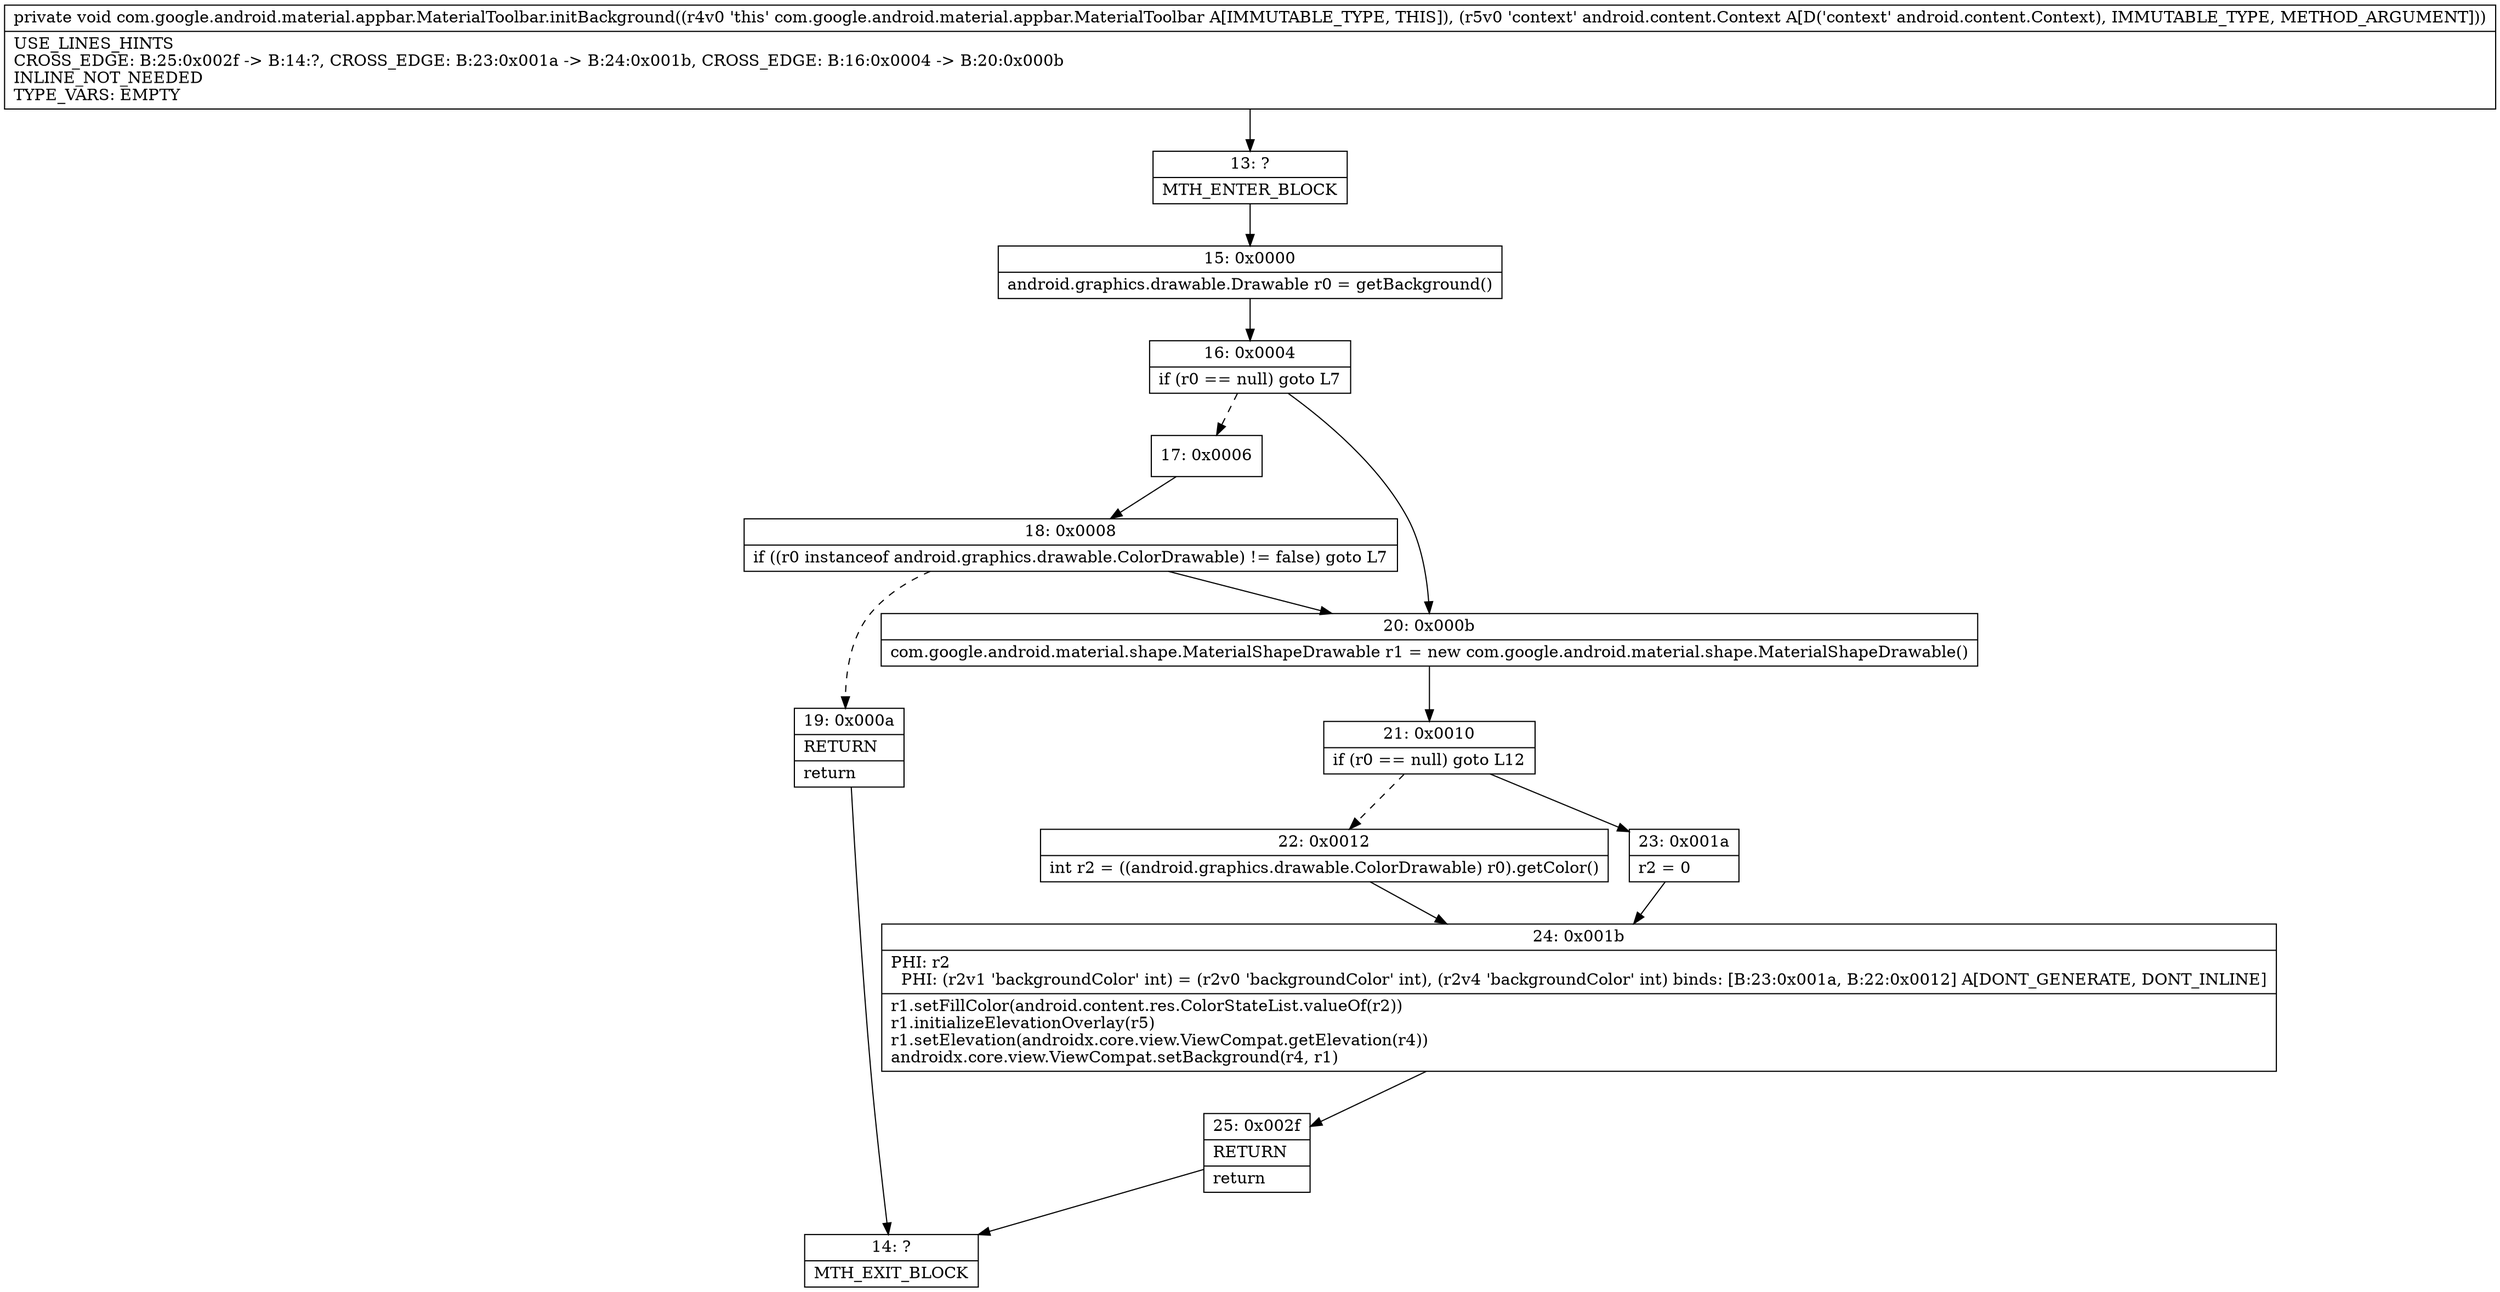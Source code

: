 digraph "CFG forcom.google.android.material.appbar.MaterialToolbar.initBackground(Landroid\/content\/Context;)V" {
Node_13 [shape=record,label="{13\:\ ?|MTH_ENTER_BLOCK\l}"];
Node_15 [shape=record,label="{15\:\ 0x0000|android.graphics.drawable.Drawable r0 = getBackground()\l}"];
Node_16 [shape=record,label="{16\:\ 0x0004|if (r0 == null) goto L7\l}"];
Node_17 [shape=record,label="{17\:\ 0x0006}"];
Node_18 [shape=record,label="{18\:\ 0x0008|if ((r0 instanceof android.graphics.drawable.ColorDrawable) != false) goto L7\l}"];
Node_19 [shape=record,label="{19\:\ 0x000a|RETURN\l|return\l}"];
Node_14 [shape=record,label="{14\:\ ?|MTH_EXIT_BLOCK\l}"];
Node_20 [shape=record,label="{20\:\ 0x000b|com.google.android.material.shape.MaterialShapeDrawable r1 = new com.google.android.material.shape.MaterialShapeDrawable()\l}"];
Node_21 [shape=record,label="{21\:\ 0x0010|if (r0 == null) goto L12\l}"];
Node_22 [shape=record,label="{22\:\ 0x0012|int r2 = ((android.graphics.drawable.ColorDrawable) r0).getColor()\l}"];
Node_24 [shape=record,label="{24\:\ 0x001b|PHI: r2 \l  PHI: (r2v1 'backgroundColor' int) = (r2v0 'backgroundColor' int), (r2v4 'backgroundColor' int) binds: [B:23:0x001a, B:22:0x0012] A[DONT_GENERATE, DONT_INLINE]\l|r1.setFillColor(android.content.res.ColorStateList.valueOf(r2))\lr1.initializeElevationOverlay(r5)\lr1.setElevation(androidx.core.view.ViewCompat.getElevation(r4))\landroidx.core.view.ViewCompat.setBackground(r4, r1)\l}"];
Node_25 [shape=record,label="{25\:\ 0x002f|RETURN\l|return\l}"];
Node_23 [shape=record,label="{23\:\ 0x001a|r2 = 0\l}"];
MethodNode[shape=record,label="{private void com.google.android.material.appbar.MaterialToolbar.initBackground((r4v0 'this' com.google.android.material.appbar.MaterialToolbar A[IMMUTABLE_TYPE, THIS]), (r5v0 'context' android.content.Context A[D('context' android.content.Context), IMMUTABLE_TYPE, METHOD_ARGUMENT]))  | USE_LINES_HINTS\lCROSS_EDGE: B:25:0x002f \-\> B:14:?, CROSS_EDGE: B:23:0x001a \-\> B:24:0x001b, CROSS_EDGE: B:16:0x0004 \-\> B:20:0x000b\lINLINE_NOT_NEEDED\lTYPE_VARS: EMPTY\l}"];
MethodNode -> Node_13;Node_13 -> Node_15;
Node_15 -> Node_16;
Node_16 -> Node_17[style=dashed];
Node_16 -> Node_20;
Node_17 -> Node_18;
Node_18 -> Node_19[style=dashed];
Node_18 -> Node_20;
Node_19 -> Node_14;
Node_20 -> Node_21;
Node_21 -> Node_22[style=dashed];
Node_21 -> Node_23;
Node_22 -> Node_24;
Node_24 -> Node_25;
Node_25 -> Node_14;
Node_23 -> Node_24;
}

